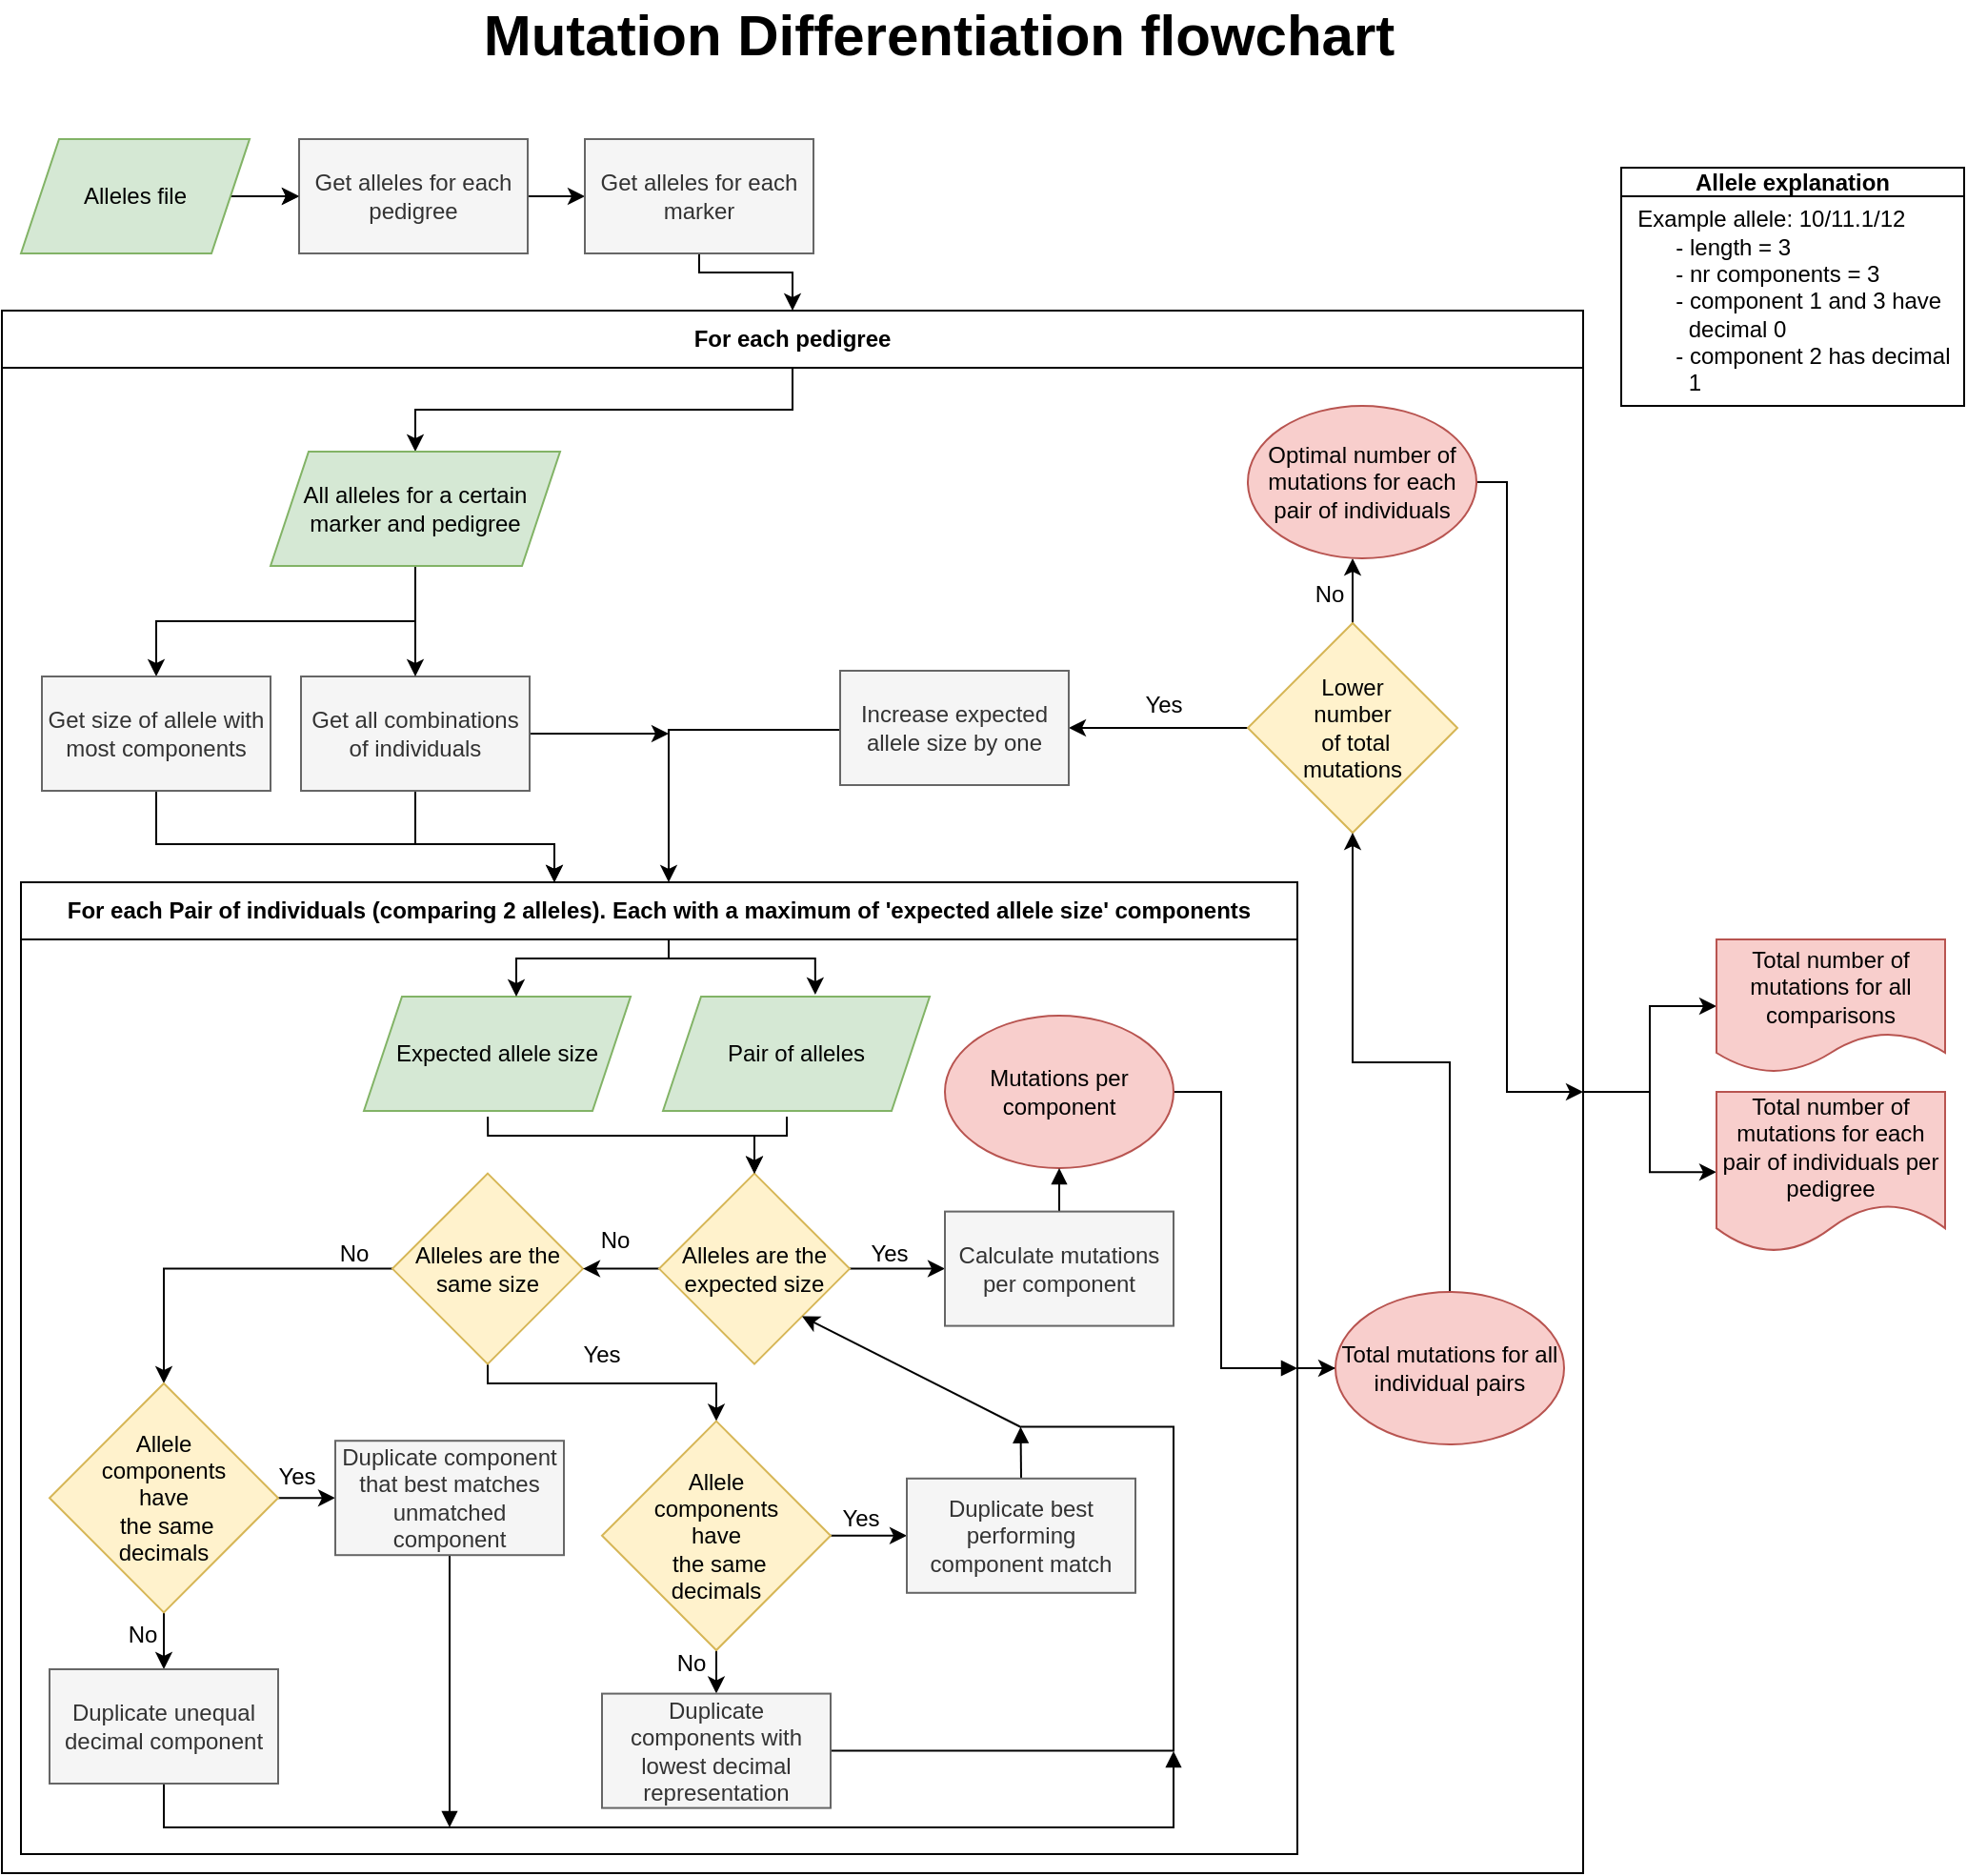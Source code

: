 <mxfile version="20.0.3" type="device"><diagram id="kfkrun9hz-hz5E3Y6xT2" name="Page-1"><mxGraphModel dx="2523" dy="1929" grid="1" gridSize="10" guides="1" tooltips="1" connect="1" arrows="1" fold="1" page="1" pageScale="1" pageWidth="850" pageHeight="1100" math="0" shadow="0"><root><mxCell id="0"/><mxCell id="1" parent="0"/><mxCell id="QlQ7fs9i0PwC3zpCFkm6-187" style="edgeStyle=orthogonalEdgeStyle;rounded=0;orthogonalLoop=1;jettySize=auto;html=1;entryX=0;entryY=0.5;entryDx=0;entryDy=0;endArrow=classic;endFill=1;" parent="1" source="QlQ7fs9i0PwC3zpCFkm6-176" target="QlQ7fs9i0PwC3zpCFkm6-185" edge="1"><mxGeometry relative="1" as="geometry"/></mxCell><mxCell id="QlQ7fs9i0PwC3zpCFkm6-188" style="edgeStyle=orthogonalEdgeStyle;rounded=0;orthogonalLoop=1;jettySize=auto;html=1;entryX=0;entryY=0.5;entryDx=0;entryDy=0;endArrow=classic;endFill=1;" parent="1" source="QlQ7fs9i0PwC3zpCFkm6-176" target="QlQ7fs9i0PwC3zpCFkm6-186" edge="1"><mxGeometry relative="1" as="geometry"/></mxCell><mxCell id="QlQ7fs9i0PwC3zpCFkm6-176" value="" style="rounded=0;whiteSpace=wrap;html=1;fillColor=none;" parent="1" vertex="1"><mxGeometry x="-560" y="70" width="830" height="820" as="geometry"/></mxCell><mxCell id="QlQ7fs9i0PwC3zpCFkm6-164" style="edgeStyle=orthogonalEdgeStyle;rounded=0;orthogonalLoop=1;jettySize=auto;html=1;entryX=0;entryY=0.5;entryDx=0;entryDy=0;endArrow=classic;endFill=1;" parent="1" source="QlQ7fs9i0PwC3zpCFkm6-133" target="QlQ7fs9i0PwC3zpCFkm6-163" edge="1"><mxGeometry relative="1" as="geometry"/></mxCell><mxCell id="QlQ7fs9i0PwC3zpCFkm6-133" value="" style="rounded=0;whiteSpace=wrap;html=1;fillColor=none;" parent="1" vertex="1"><mxGeometry x="-550" y="370" width="670" height="510" as="geometry"/></mxCell><mxCell id="QlQ7fs9i0PwC3zpCFkm6-124" value="&lt;span style=&quot;&quot;&gt;Pair of alleles&lt;/span&gt;" style="shape=parallelogram;perimeter=parallelogramPerimeter;whiteSpace=wrap;html=1;fixedSize=1;fillColor=#d5e8d4;strokeColor=#82b366;" parent="1" vertex="1"><mxGeometry x="-213" y="430" width="140" height="60" as="geometry"/></mxCell><mxCell id="QlQ7fs9i0PwC3zpCFkm6-125" value="Expected allele size" style="shape=parallelogram;perimeter=parallelogramPerimeter;whiteSpace=wrap;html=1;fixedSize=1;fillColor=#d5e8d4;strokeColor=#82b366;" parent="1" vertex="1"><mxGeometry x="-370" y="430" width="140" height="60" as="geometry"/></mxCell><mxCell id="QlQ7fs9i0PwC3zpCFkm6-193" style="edgeStyle=orthogonalEdgeStyle;rounded=0;orthogonalLoop=1;jettySize=auto;html=1;endArrow=classic;endFill=1;" parent="1" source="QlQ7fs9i0PwC3zpCFkm6-127" edge="1"><mxGeometry relative="1" as="geometry"><Array as="points"><mxPoint x="-343" y="350"/><mxPoint x="-270" y="350"/></Array><mxPoint x="-270" y="370" as="targetPoint"/></mxGeometry></mxCell><mxCell id="QlQ7fs9i0PwC3zpCFkm6-195" style="edgeStyle=orthogonalEdgeStyle;rounded=0;orthogonalLoop=1;jettySize=auto;html=1;endArrow=classic;endFill=1;" parent="1" source="QlQ7fs9i0PwC3zpCFkm6-127" edge="1"><mxGeometry relative="1" as="geometry"><mxPoint x="-210" y="292" as="targetPoint"/></mxGeometry></mxCell><mxCell id="QlQ7fs9i0PwC3zpCFkm6-127" value="Get all combinations&lt;br&gt;of individuals" style="whiteSpace=wrap;html=1;rounded=0;fillColor=#f5f5f5;fontColor=#333333;strokeColor=#666666;" parent="1" vertex="1"><mxGeometry x="-403" y="262" width="120" height="60" as="geometry"/></mxCell><mxCell id="QlQ7fs9i0PwC3zpCFkm6-136" value="" style="edgeStyle=orthogonalEdgeStyle;rounded=0;orthogonalLoop=1;jettySize=auto;html=1;endArrow=classic;endFill=1;" parent="1" source="QlQ7fs9i0PwC3zpCFkm6-138" edge="1"><mxGeometry relative="1" as="geometry"><mxPoint x="149" y="200" as="targetPoint"/></mxGeometry></mxCell><mxCell id="QlQ7fs9i0PwC3zpCFkm6-137" style="edgeStyle=orthogonalEdgeStyle;rounded=0;orthogonalLoop=1;jettySize=auto;html=1;entryX=1;entryY=0.5;entryDx=0;entryDy=0;endArrow=classic;endFill=1;" parent="1" source="QlQ7fs9i0PwC3zpCFkm6-138" target="QlQ7fs9i0PwC3zpCFkm6-140" edge="1"><mxGeometry relative="1" as="geometry"/></mxCell><mxCell id="QlQ7fs9i0PwC3zpCFkm6-138" value="Lower &lt;br&gt;number&lt;br&gt;&amp;nbsp;of total &lt;br&gt;mutations" style="rhombus;whiteSpace=wrap;html=1;fillColor=#fff2cc;strokeColor=#d6b656;" parent="1" vertex="1"><mxGeometry x="94" y="234" width="110" height="110" as="geometry"/></mxCell><mxCell id="QlQ7fs9i0PwC3zpCFkm6-166" style="edgeStyle=orthogonalEdgeStyle;rounded=0;orthogonalLoop=1;jettySize=auto;html=1;endArrow=classic;endFill=1;" parent="1" source="QlQ7fs9i0PwC3zpCFkm6-140" edge="1"><mxGeometry relative="1" as="geometry"><Array as="points"><mxPoint x="-210" y="290"/></Array><mxPoint x="-210" y="370" as="targetPoint"/></mxGeometry></mxCell><mxCell id="QlQ7fs9i0PwC3zpCFkm6-140" value="Increase expected allele size by one" style="rounded=0;whiteSpace=wrap;html=1;fillColor=#f5f5f5;strokeColor=#666666;fontColor=#333333;" parent="1" vertex="1"><mxGeometry x="-120" y="259" width="120" height="60" as="geometry"/></mxCell><mxCell id="QlQ7fs9i0PwC3zpCFkm6-141" value="Yes" style="text;html=1;strokeColor=none;fillColor=none;align=center;verticalAlign=middle;whiteSpace=wrap;rounded=0;rotation=0;" parent="1" vertex="1"><mxGeometry x="20" y="262" width="60" height="30" as="geometry"/></mxCell><mxCell id="QlQ7fs9i0PwC3zpCFkm6-142" value="No" style="text;html=1;strokeColor=none;fillColor=none;align=center;verticalAlign=middle;whiteSpace=wrap;rounded=0;" parent="1" vertex="1"><mxGeometry x="107" y="204.0" width="60" height="30" as="geometry"/></mxCell><mxCell id="KCYtYvMkfeSYnPgvkiHM-2" style="edgeStyle=orthogonalEdgeStyle;rounded=0;orthogonalLoop=1;jettySize=auto;html=1;" edge="1" parent="1" source="QlQ7fs9i0PwC3zpCFkm6-151"><mxGeometry relative="1" as="geometry"><mxPoint x="-290" y="430" as="targetPoint"/><Array as="points"><mxPoint x="-210" y="410"/><mxPoint x="-290" y="410"/></Array></mxGeometry></mxCell><mxCell id="KCYtYvMkfeSYnPgvkiHM-3" style="edgeStyle=orthogonalEdgeStyle;rounded=0;orthogonalLoop=1;jettySize=auto;html=1;entryX=0.571;entryY=-0.017;entryDx=0;entryDy=0;entryPerimeter=0;" edge="1" parent="1" source="QlQ7fs9i0PwC3zpCFkm6-151" target="QlQ7fs9i0PwC3zpCFkm6-124"><mxGeometry relative="1" as="geometry"><Array as="points"><mxPoint x="-210" y="410"/><mxPoint x="-133" y="410"/></Array></mxGeometry></mxCell><mxCell id="QlQ7fs9i0PwC3zpCFkm6-151" value="&lt;b&gt;For each Pair of individuals (comparing 2 alleles). Each with a maximum of 'expected allele size' components&lt;/b&gt;" style="rounded=0;whiteSpace=wrap;html=1;fillColor=none;" parent="1" vertex="1"><mxGeometry x="-550" y="370" width="670" height="30" as="geometry"/></mxCell><mxCell id="KCYtYvMkfeSYnPgvkiHM-88" style="edgeStyle=orthogonalEdgeStyle;rounded=0;orthogonalLoop=1;jettySize=auto;html=1;entryX=1;entryY=0.5;entryDx=0;entryDy=0;endArrow=block;endFill=1;" edge="1" parent="1" source="QlQ7fs9i0PwC3zpCFkm6-158" target="QlQ7fs9i0PwC3zpCFkm6-133"><mxGeometry relative="1" as="geometry"><Array as="points"><mxPoint x="80" y="480"/><mxPoint x="80" y="625"/></Array></mxGeometry></mxCell><mxCell id="QlQ7fs9i0PwC3zpCFkm6-158" value="Mutations per component" style="ellipse;whiteSpace=wrap;html=1;fillColor=#f8cecc;strokeColor=#b85450;" parent="1" vertex="1"><mxGeometry x="-65" y="440" width="120" height="80" as="geometry"/></mxCell><mxCell id="QlQ7fs9i0PwC3zpCFkm6-165" style="edgeStyle=orthogonalEdgeStyle;rounded=0;orthogonalLoop=1;jettySize=auto;html=1;entryX=0.5;entryY=1;entryDx=0;entryDy=0;endArrow=classic;endFill=1;" parent="1" source="QlQ7fs9i0PwC3zpCFkm6-163" target="QlQ7fs9i0PwC3zpCFkm6-138" edge="1"><mxGeometry relative="1" as="geometry"/></mxCell><mxCell id="QlQ7fs9i0PwC3zpCFkm6-163" value="Total mutations for all individual pairs" style="ellipse;whiteSpace=wrap;html=1;fillColor=#f8cecc;strokeColor=#b85450;" parent="1" vertex="1"><mxGeometry x="140" y="585" width="120" height="80" as="geometry"/></mxCell><mxCell id="QlQ7fs9i0PwC3zpCFkm6-183" style="edgeStyle=orthogonalEdgeStyle;rounded=0;orthogonalLoop=1;jettySize=auto;html=1;entryX=1;entryY=0.5;entryDx=0;entryDy=0;endArrow=classic;endFill=1;" parent="1" edge="1"><mxGeometry relative="1" as="geometry"><Array as="points"><mxPoint x="230" y="160"/><mxPoint x="230" y="480"/></Array><mxPoint x="214" y="160" as="sourcePoint"/><mxPoint x="270" y="480" as="targetPoint"/></mxGeometry></mxCell><mxCell id="QlQ7fs9i0PwC3zpCFkm6-168" value="Optimal number of mutations for each pair of individuals" style="ellipse;whiteSpace=wrap;html=1;fillColor=#f8cecc;strokeColor=#b85450;" parent="1" vertex="1"><mxGeometry x="94" y="120" width="120" height="80" as="geometry"/></mxCell><mxCell id="QlQ7fs9i0PwC3zpCFkm6-169" style="edgeStyle=orthogonalEdgeStyle;rounded=0;orthogonalLoop=1;jettySize=auto;html=1;entryX=0;entryY=0.5;entryDx=0;entryDy=0;" parent="1" target="QlQ7fs9i0PwC3zpCFkm6-171" edge="1"><mxGeometry relative="1" as="geometry"><mxPoint x="-434" y="10" as="sourcePoint"/></mxGeometry></mxCell><mxCell id="QlQ7fs9i0PwC3zpCFkm6-170" value="" style="edgeStyle=orthogonalEdgeStyle;rounded=0;orthogonalLoop=1;jettySize=auto;html=1;" parent="1" source="QlQ7fs9i0PwC3zpCFkm6-171" target="QlQ7fs9i0PwC3zpCFkm6-172" edge="1"><mxGeometry relative="1" as="geometry"><mxPoint x="-184" y="10" as="targetPoint"/></mxGeometry></mxCell><mxCell id="QlQ7fs9i0PwC3zpCFkm6-171" value="Get alleles for each pedigree" style="rounded=0;whiteSpace=wrap;html=1;fillColor=#f5f5f5;fontColor=#333333;strokeColor=#666666;" parent="1" vertex="1"><mxGeometry x="-404" y="-20" width="120" height="60" as="geometry"/></mxCell><mxCell id="QlQ7fs9i0PwC3zpCFkm6-182" style="edgeStyle=orthogonalEdgeStyle;rounded=0;orthogonalLoop=1;jettySize=auto;html=1;entryX=0.5;entryY=0;entryDx=0;entryDy=0;endArrow=classic;endFill=1;" parent="1" source="QlQ7fs9i0PwC3zpCFkm6-172" target="QlQ7fs9i0PwC3zpCFkm6-177" edge="1"><mxGeometry relative="1" as="geometry"><Array as="points"><mxPoint x="-194" y="50"/><mxPoint x="-145" y="50"/></Array></mxGeometry></mxCell><mxCell id="QlQ7fs9i0PwC3zpCFkm6-172" value="Get alleles for each marker" style="rounded=0;whiteSpace=wrap;html=1;fillColor=#f5f5f5;fontColor=#333333;strokeColor=#666666;" parent="1" vertex="1"><mxGeometry x="-254" y="-20" width="120" height="60" as="geometry"/></mxCell><mxCell id="QlQ7fs9i0PwC3zpCFkm6-173" value="" style="edgeStyle=orthogonalEdgeStyle;rounded=0;orthogonalLoop=1;jettySize=auto;html=1;endArrow=classic;endFill=1;" parent="1" source="QlQ7fs9i0PwC3zpCFkm6-174" target="QlQ7fs9i0PwC3zpCFkm6-171" edge="1"><mxGeometry relative="1" as="geometry"/></mxCell><mxCell id="QlQ7fs9i0PwC3zpCFkm6-174" value="Alleles file" style="shape=parallelogram;perimeter=parallelogramPerimeter;whiteSpace=wrap;html=1;fixedSize=1;fillColor=#d5e8d4;strokeColor=#82b366;" parent="1" vertex="1"><mxGeometry x="-550" y="-20" width="120" height="60" as="geometry"/></mxCell><mxCell id="QlQ7fs9i0PwC3zpCFkm6-180" style="edgeStyle=orthogonalEdgeStyle;rounded=0;orthogonalLoop=1;jettySize=auto;html=1;entryX=0.5;entryY=0;entryDx=0;entryDy=0;endArrow=classic;endFill=1;" parent="1" source="QlQ7fs9i0PwC3zpCFkm6-177" target="QlQ7fs9i0PwC3zpCFkm6-179" edge="1"><mxGeometry relative="1" as="geometry"/></mxCell><mxCell id="QlQ7fs9i0PwC3zpCFkm6-177" value="&lt;b&gt;For each pedigree&lt;/b&gt;" style="rounded=0;whiteSpace=wrap;html=1;fillColor=none;" parent="1" vertex="1"><mxGeometry x="-560" y="70" width="830" height="30" as="geometry"/></mxCell><mxCell id="QlQ7fs9i0PwC3zpCFkm6-181" style="edgeStyle=orthogonalEdgeStyle;rounded=0;orthogonalLoop=1;jettySize=auto;html=1;entryX=0.5;entryY=0;entryDx=0;entryDy=0;endArrow=classic;endFill=1;" parent="1" source="QlQ7fs9i0PwC3zpCFkm6-179" target="QlQ7fs9i0PwC3zpCFkm6-127" edge="1"><mxGeometry relative="1" as="geometry"/></mxCell><mxCell id="QlQ7fs9i0PwC3zpCFkm6-191" style="edgeStyle=orthogonalEdgeStyle;rounded=0;orthogonalLoop=1;jettySize=auto;html=1;entryX=0.5;entryY=0;entryDx=0;entryDy=0;endArrow=classic;endFill=1;" parent="1" source="QlQ7fs9i0PwC3zpCFkm6-179" target="QlQ7fs9i0PwC3zpCFkm6-190" edge="1"><mxGeometry relative="1" as="geometry"/></mxCell><mxCell id="QlQ7fs9i0PwC3zpCFkm6-179" value="All alleles for a certain marker and pedigree" style="shape=parallelogram;perimeter=parallelogramPerimeter;whiteSpace=wrap;html=1;fixedSize=1;fillColor=#d5e8d4;strokeColor=#82b366;" parent="1" vertex="1"><mxGeometry x="-419" y="144" width="152" height="60" as="geometry"/></mxCell><mxCell id="QlQ7fs9i0PwC3zpCFkm6-185" value="Total number of mutations for all comparisons" style="shape=document;whiteSpace=wrap;html=1;boundedLbl=1;fillColor=#f8cecc;strokeColor=#b85450;" parent="1" vertex="1"><mxGeometry x="340" y="400" width="120" height="70" as="geometry"/></mxCell><mxCell id="QlQ7fs9i0PwC3zpCFkm6-186" value="Total number of mutations for each pair of individuals per pedigree" style="shape=document;whiteSpace=wrap;html=1;boundedLbl=1;fillColor=#f8cecc;strokeColor=#b85450;" parent="1" vertex="1"><mxGeometry x="340" y="480.0" width="120" height="84.2" as="geometry"/></mxCell><mxCell id="QlQ7fs9i0PwC3zpCFkm6-192" style="edgeStyle=orthogonalEdgeStyle;rounded=0;orthogonalLoop=1;jettySize=auto;html=1;endArrow=classic;endFill=1;" parent="1" source="QlQ7fs9i0PwC3zpCFkm6-190" edge="1"><mxGeometry relative="1" as="geometry"><Array as="points"><mxPoint x="-479" y="350"/><mxPoint x="-270" y="350"/></Array><mxPoint x="-270" y="370" as="targetPoint"/></mxGeometry></mxCell><mxCell id="QlQ7fs9i0PwC3zpCFkm6-190" value="Get size of allele with most components" style="rounded=0;whiteSpace=wrap;html=1;fillColor=#f5f5f5;fontColor=#333333;strokeColor=#666666;" parent="1" vertex="1"><mxGeometry x="-539" y="262" width="120" height="60" as="geometry"/></mxCell><mxCell id="99nXmfIEc7sKE-LDCO21-3" value="" style="group" parent="1" vertex="1" connectable="0"><mxGeometry x="290" y="-5" width="180" height="140" as="geometry"/></mxCell><mxCell id="99nXmfIEc7sKE-LDCO21-1" value="&lt;b&gt;Allele explanation&lt;/b&gt;" style="rounded=0;whiteSpace=wrap;html=1;" parent="99nXmfIEc7sKE-LDCO21-3" vertex="1"><mxGeometry width="180" height="15" as="geometry"/></mxCell><mxCell id="99nXmfIEc7sKE-LDCO21-4" value="&lt;b&gt;&lt;font style=&quot;font-size: 30px;&quot;&gt;Mutation Differentiation flowchart&lt;/font&gt;&lt;/b&gt;" style="text;html=1;strokeColor=none;fillColor=none;align=center;verticalAlign=middle;whiteSpace=wrap;rounded=0;" parent="1" vertex="1"><mxGeometry x="-350" y="-90" width="564" height="30" as="geometry"/></mxCell><mxCell id="INFSdX-YX_fzvb2WMsYU-7" value="&amp;nbsp; Example allele: 10/11.1/12&lt;br&gt;&lt;span style=&quot;white-space: pre;&quot;&gt;&#9;&lt;/span&gt;- length = 3&lt;br&gt;&lt;span style=&quot;white-space: pre;&quot;&gt;&#9;&lt;/span&gt;- nr components = 3&lt;br&gt;&lt;span style=&quot;white-space: pre;&quot;&gt;&#9;&lt;/span&gt;- component 1 and 3 have &lt;span style=&quot;white-space: pre;&quot;&gt;&#9;&lt;/span&gt;&amp;nbsp; decimal 0&lt;br&gt;&lt;span style=&quot;white-space: pre;&quot;&gt;&#9;&lt;/span&gt;- component 2 has decimal &lt;span style=&quot;white-space: pre;&quot;&gt;&#9;&lt;/span&gt;&amp;nbsp; 1" style="rounded=0;whiteSpace=wrap;html=1;align=left;" parent="1" vertex="1"><mxGeometry x="290" y="10" width="180" height="110" as="geometry"/></mxCell><mxCell id="KCYtYvMkfeSYnPgvkiHM-54" style="edgeStyle=orthogonalEdgeStyle;rounded=0;orthogonalLoop=1;jettySize=auto;html=1;" edge="1" parent="1" source="KCYtYvMkfeSYnPgvkiHM-56" target="KCYtYvMkfeSYnPgvkiHM-62"><mxGeometry relative="1" as="geometry"/></mxCell><mxCell id="KCYtYvMkfeSYnPgvkiHM-55" style="edgeStyle=orthogonalEdgeStyle;rounded=0;orthogonalLoop=1;jettySize=auto;html=1;entryX=0.5;entryY=0;entryDx=0;entryDy=0;" edge="1" parent="1" source="KCYtYvMkfeSYnPgvkiHM-56" target="KCYtYvMkfeSYnPgvkiHM-76"><mxGeometry relative="1" as="geometry"><Array as="points"><mxPoint x="-305" y="633"/><mxPoint x="-185" y="633"/></Array></mxGeometry></mxCell><mxCell id="KCYtYvMkfeSYnPgvkiHM-56" value="Alleles are the same size" style="rhombus;whiteSpace=wrap;html=1;fillColor=#fff2cc;strokeColor=#d6b656;" vertex="1" parent="1"><mxGeometry x="-355" y="522.8" width="100" height="100" as="geometry"/></mxCell><mxCell id="KCYtYvMkfeSYnPgvkiHM-57" style="edgeStyle=orthogonalEdgeStyle;rounded=0;orthogonalLoop=1;jettySize=auto;html=1;entryX=0;entryY=0.5;entryDx=0;entryDy=0;" edge="1" parent="1" source="KCYtYvMkfeSYnPgvkiHM-59" target="KCYtYvMkfeSYnPgvkiHM-64"><mxGeometry relative="1" as="geometry"/></mxCell><mxCell id="KCYtYvMkfeSYnPgvkiHM-58" style="edgeStyle=orthogonalEdgeStyle;rounded=0;orthogonalLoop=1;jettySize=auto;html=1;" edge="1" parent="1" source="KCYtYvMkfeSYnPgvkiHM-59" target="KCYtYvMkfeSYnPgvkiHM-56"><mxGeometry relative="1" as="geometry"/></mxCell><mxCell id="KCYtYvMkfeSYnPgvkiHM-59" value="Alleles are the expected size" style="rhombus;whiteSpace=wrap;html=1;fillColor=#fff2cc;strokeColor=#d6b656;" vertex="1" parent="1"><mxGeometry x="-215" y="522.8" width="100" height="100" as="geometry"/></mxCell><mxCell id="KCYtYvMkfeSYnPgvkiHM-60" style="edgeStyle=orthogonalEdgeStyle;rounded=0;orthogonalLoop=1;jettySize=auto;html=1;" edge="1" parent="1" source="KCYtYvMkfeSYnPgvkiHM-62" target="KCYtYvMkfeSYnPgvkiHM-68"><mxGeometry relative="1" as="geometry"/></mxCell><mxCell id="KCYtYvMkfeSYnPgvkiHM-61" style="edgeStyle=orthogonalEdgeStyle;rounded=0;orthogonalLoop=1;jettySize=auto;html=1;entryX=0;entryY=0.5;entryDx=0;entryDy=0;" edge="1" parent="1" source="KCYtYvMkfeSYnPgvkiHM-62" target="KCYtYvMkfeSYnPgvkiHM-71"><mxGeometry relative="1" as="geometry"/></mxCell><mxCell id="KCYtYvMkfeSYnPgvkiHM-62" value="Allele &lt;br&gt;components &lt;br&gt;have&lt;br&gt;&amp;nbsp;the same &lt;br&gt;decimals" style="rhombus;whiteSpace=wrap;html=1;fillColor=#fff2cc;strokeColor=#d6b656;" vertex="1" parent="1"><mxGeometry x="-535" y="633" width="120" height="120.2" as="geometry"/></mxCell><mxCell id="KCYtYvMkfeSYnPgvkiHM-87" style="edgeStyle=orthogonalEdgeStyle;rounded=0;orthogonalLoop=1;jettySize=auto;html=1;entryX=0.5;entryY=1;entryDx=0;entryDy=0;endArrow=block;endFill=1;" edge="1" parent="1" source="KCYtYvMkfeSYnPgvkiHM-64" target="QlQ7fs9i0PwC3zpCFkm6-158"><mxGeometry relative="1" as="geometry"/></mxCell><mxCell id="KCYtYvMkfeSYnPgvkiHM-64" value="Calculate mutations per component" style="rounded=0;whiteSpace=wrap;html=1;fillColor=#f5f5f5;fontColor=#333333;strokeColor=#666666;rotation=0;" vertex="1" parent="1"><mxGeometry x="-65" y="542.8" width="120" height="60" as="geometry"/></mxCell><mxCell id="KCYtYvMkfeSYnPgvkiHM-65" value="No" style="text;html=1;strokeColor=none;fillColor=none;align=center;verticalAlign=middle;whiteSpace=wrap;rounded=0;" vertex="1" parent="1"><mxGeometry x="-405" y="550" width="60" height="30" as="geometry"/></mxCell><mxCell id="KCYtYvMkfeSYnPgvkiHM-66" value="No" style="text;html=1;strokeColor=none;fillColor=none;align=center;verticalAlign=middle;whiteSpace=wrap;rounded=0;" vertex="1" parent="1"><mxGeometry x="-268" y="542.8" width="60" height="30" as="geometry"/></mxCell><mxCell id="KCYtYvMkfeSYnPgvkiHM-67" style="edgeStyle=orthogonalEdgeStyle;rounded=0;orthogonalLoop=1;jettySize=auto;html=1;endArrow=block;endFill=1;exitX=0.5;exitY=1;exitDx=0;exitDy=0;" edge="1" parent="1" source="KCYtYvMkfeSYnPgvkiHM-68"><mxGeometry relative="1" as="geometry"><mxPoint x="55" y="826" as="targetPoint"/><mxPoint x="-478" y="846" as="sourcePoint"/><Array as="points"><mxPoint x="-475" y="866"/><mxPoint x="55" y="866"/></Array></mxGeometry></mxCell><mxCell id="KCYtYvMkfeSYnPgvkiHM-68" value="Duplicate unequal decimal component" style="rounded=0;whiteSpace=wrap;html=1;fillColor=#f5f5f5;fontColor=#333333;strokeColor=#666666;" vertex="1" parent="1"><mxGeometry x="-535" y="783" width="120" height="60" as="geometry"/></mxCell><mxCell id="KCYtYvMkfeSYnPgvkiHM-69" value="No" style="text;html=1;strokeColor=none;fillColor=none;align=center;verticalAlign=middle;whiteSpace=wrap;rounded=0;" vertex="1" parent="1"><mxGeometry x="-516" y="750" width="60" height="30" as="geometry"/></mxCell><mxCell id="KCYtYvMkfeSYnPgvkiHM-70" style="edgeStyle=orthogonalEdgeStyle;rounded=0;orthogonalLoop=1;jettySize=auto;html=1;endArrow=block;endFill=1;exitX=0.5;exitY=1;exitDx=0;exitDy=0;" edge="1" parent="1" source="KCYtYvMkfeSYnPgvkiHM-71"><mxGeometry relative="1" as="geometry"><mxPoint x="-325.0" y="866" as="targetPoint"/><mxPoint x="-325" y="726.1" as="sourcePoint"/></mxGeometry></mxCell><mxCell id="KCYtYvMkfeSYnPgvkiHM-71" value="Duplicate component that best matches unmatched component" style="rounded=0;whiteSpace=wrap;html=1;fillColor=#f5f5f5;fontColor=#333333;strokeColor=#666666;" vertex="1" parent="1"><mxGeometry x="-385" y="663.1" width="120" height="60" as="geometry"/></mxCell><mxCell id="KCYtYvMkfeSYnPgvkiHM-72" value="Yes" style="text;html=1;strokeColor=none;fillColor=none;align=center;verticalAlign=middle;whiteSpace=wrap;rounded=0;" vertex="1" parent="1"><mxGeometry x="-435" y="667.1" width="60" height="30" as="geometry"/></mxCell><mxCell id="KCYtYvMkfeSYnPgvkiHM-73" value="Yes" style="text;html=1;strokeColor=none;fillColor=none;align=center;verticalAlign=middle;whiteSpace=wrap;rounded=0;" vertex="1" parent="1"><mxGeometry x="-124" y="550" width="60" height="30" as="geometry"/></mxCell><mxCell id="KCYtYvMkfeSYnPgvkiHM-74" style="edgeStyle=orthogonalEdgeStyle;rounded=0;orthogonalLoop=1;jettySize=auto;html=1;entryX=0.5;entryY=0;entryDx=0;entryDy=0;" edge="1" parent="1" source="KCYtYvMkfeSYnPgvkiHM-76" target="KCYtYvMkfeSYnPgvkiHM-78"><mxGeometry relative="1" as="geometry"/></mxCell><mxCell id="KCYtYvMkfeSYnPgvkiHM-75" style="edgeStyle=orthogonalEdgeStyle;rounded=0;orthogonalLoop=1;jettySize=auto;html=1;entryX=0;entryY=0.5;entryDx=0;entryDy=0;" edge="1" parent="1" source="KCYtYvMkfeSYnPgvkiHM-76" target="KCYtYvMkfeSYnPgvkiHM-81"><mxGeometry relative="1" as="geometry"/></mxCell><mxCell id="KCYtYvMkfeSYnPgvkiHM-76" value="Allele &lt;br&gt;components &lt;br&gt;have&lt;br&gt;&amp;nbsp;the same &lt;br&gt;decimals" style="rhombus;whiteSpace=wrap;html=1;fillColor=#fff2cc;strokeColor=#d6b656;" vertex="1" parent="1"><mxGeometry x="-245" y="652.8" width="120" height="120.2" as="geometry"/></mxCell><mxCell id="KCYtYvMkfeSYnPgvkiHM-77" style="edgeStyle=orthogonalEdgeStyle;rounded=0;orthogonalLoop=1;jettySize=auto;html=1;endArrow=none;endFill=0;" edge="1" parent="1" source="KCYtYvMkfeSYnPgvkiHM-78"><mxGeometry relative="1" as="geometry"><mxPoint x="-25.0" y="655.8" as="targetPoint"/><Array as="points"><mxPoint x="55" y="825.8"/><mxPoint x="55" y="655.8"/><mxPoint x="-25" y="655.8"/></Array></mxGeometry></mxCell><mxCell id="KCYtYvMkfeSYnPgvkiHM-78" value="Duplicate components with lowest decimal representation" style="rounded=0;whiteSpace=wrap;html=1;fillColor=#f5f5f5;fontColor=#333333;strokeColor=#666666;" vertex="1" parent="1"><mxGeometry x="-245" y="795.8" width="120" height="60" as="geometry"/></mxCell><mxCell id="KCYtYvMkfeSYnPgvkiHM-79" value="No" style="text;html=1;strokeColor=none;fillColor=none;align=center;verticalAlign=middle;whiteSpace=wrap;rounded=0;" vertex="1" parent="1"><mxGeometry x="-228" y="764.8" width="60" height="30" as="geometry"/></mxCell><mxCell id="KCYtYvMkfeSYnPgvkiHM-89" style="edgeStyle=orthogonalEdgeStyle;rounded=0;orthogonalLoop=1;jettySize=auto;html=1;endArrow=block;endFill=1;exitX=0.5;exitY=0;exitDx=0;exitDy=0;" edge="1" parent="1" source="KCYtYvMkfeSYnPgvkiHM-81"><mxGeometry relative="1" as="geometry"><mxPoint x="-25.24" y="655.8" as="targetPoint"/><mxPoint x="-25.24" y="681.7" as="sourcePoint"/></mxGeometry></mxCell><mxCell id="KCYtYvMkfeSYnPgvkiHM-81" value="Duplicate best performing component match" style="rounded=0;whiteSpace=wrap;html=1;fillColor=#f5f5f5;fontColor=#333333;strokeColor=#666666;" vertex="1" parent="1"><mxGeometry x="-85" y="682.9" width="120" height="60" as="geometry"/></mxCell><mxCell id="KCYtYvMkfeSYnPgvkiHM-82" value="Yes" style="text;html=1;strokeColor=none;fillColor=none;align=center;verticalAlign=middle;whiteSpace=wrap;rounded=0;" vertex="1" parent="1"><mxGeometry x="-139" y="688.9" width="60" height="30" as="geometry"/></mxCell><mxCell id="KCYtYvMkfeSYnPgvkiHM-83" style="edgeStyle=orthogonalEdgeStyle;rounded=0;orthogonalLoop=1;jettySize=auto;html=1;" edge="1" parent="1"><mxGeometry relative="1" as="geometry"><mxPoint x="-165.0" y="523" as="targetPoint"/><mxPoint x="-148.0" y="493.0" as="sourcePoint"/><Array as="points"><mxPoint x="-148" y="503"/><mxPoint x="-165" y="503"/></Array></mxGeometry></mxCell><mxCell id="KCYtYvMkfeSYnPgvkiHM-84" style="edgeStyle=orthogonalEdgeStyle;rounded=0;orthogonalLoop=1;jettySize=auto;html=1;" edge="1" parent="1" target="KCYtYvMkfeSYnPgvkiHM-59"><mxGeometry relative="1" as="geometry"><mxPoint x="-304.941" y="493.0" as="sourcePoint"/><Array as="points"><mxPoint x="-305" y="503"/><mxPoint x="-165" y="503"/></Array></mxGeometry></mxCell><mxCell id="KCYtYvMkfeSYnPgvkiHM-85" value="Yes" style="text;html=1;strokeColor=none;fillColor=none;align=center;verticalAlign=middle;whiteSpace=wrap;rounded=0;" vertex="1" parent="1"><mxGeometry x="-275" y="603" width="60" height="30" as="geometry"/></mxCell><mxCell id="KCYtYvMkfeSYnPgvkiHM-86" value="" style="endArrow=classic;html=1;rounded=0;entryX=1;entryY=1;entryDx=0;entryDy=0;" edge="1" parent="1" target="KCYtYvMkfeSYnPgvkiHM-59"><mxGeometry width="50" height="50" relative="1" as="geometry"><mxPoint x="-25.0" y="656" as="sourcePoint"/><mxPoint x="-117" y="597.8" as="targetPoint"/><Array as="points"><mxPoint x="-25" y="656"/></Array></mxGeometry></mxCell></root></mxGraphModel></diagram></mxfile>